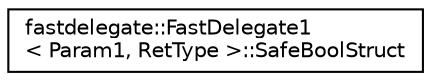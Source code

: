 digraph "Graphical Class Hierarchy"
{
 // INTERACTIVE_SVG=YES
  edge [fontname="Helvetica",fontsize="10",labelfontname="Helvetica",labelfontsize="10"];
  node [fontname="Helvetica",fontsize="10",shape=record];
  rankdir="LR";
  Node1 [label="fastdelegate::FastDelegate1\l\< Param1, RetType \>::SafeBoolStruct",height=0.2,width=0.4,color="black", fillcolor="white", style="filled",URL="$structfastdelegate_1_1FastDelegate1_1_1SafeBoolStruct.html"];
}
